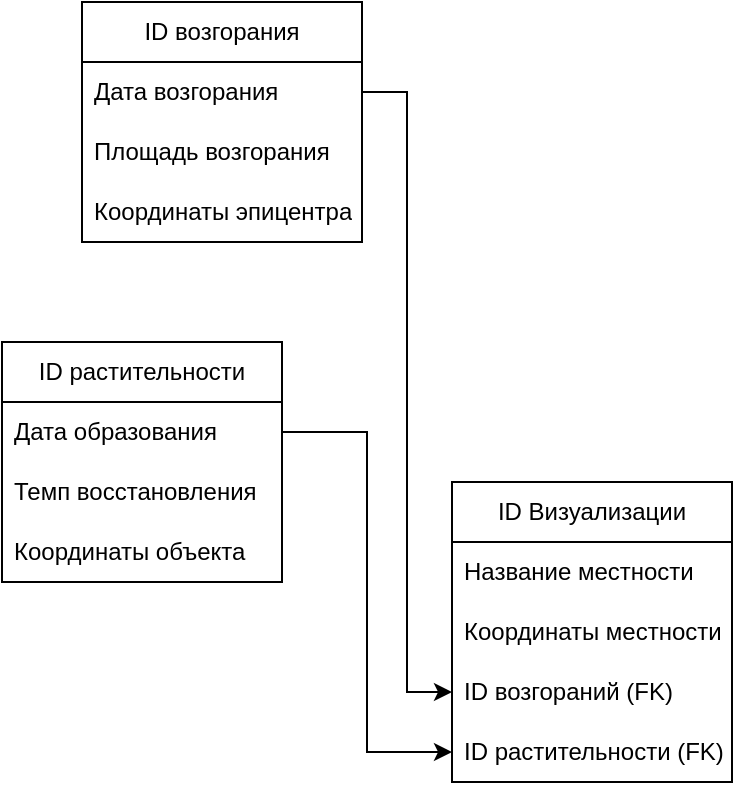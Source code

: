 <mxfile version="22.1.7" type="github">
  <diagram id="R2lEEEUBdFMjLlhIrx00" name="Page-1">
    <mxGraphModel dx="1235" dy="666" grid="1" gridSize="10" guides="1" tooltips="1" connect="1" arrows="1" fold="1" page="1" pageScale="1" pageWidth="850" pageHeight="1100" math="0" shadow="0" extFonts="Permanent Marker^https://fonts.googleapis.com/css?family=Permanent+Marker">
      <root>
        <mxCell id="0" />
        <mxCell id="1" parent="0" />
        <mxCell id="GILA-4fVAI7WXsewxJLm-1" value="ID Визуализации" style="swimlane;fontStyle=0;childLayout=stackLayout;horizontal=1;startSize=30;horizontalStack=0;resizeParent=1;resizeParentMax=0;resizeLast=0;collapsible=1;marginBottom=0;whiteSpace=wrap;html=1;" vertex="1" parent="1">
          <mxGeometry x="355" y="300" width="140" height="150" as="geometry" />
        </mxCell>
        <mxCell id="GILA-4fVAI7WXsewxJLm-2" value="Название местности" style="text;strokeColor=none;fillColor=none;align=left;verticalAlign=middle;spacingLeft=4;spacingRight=4;overflow=hidden;points=[[0,0.5],[1,0.5]];portConstraint=eastwest;rotatable=0;whiteSpace=wrap;html=1;" vertex="1" parent="GILA-4fVAI7WXsewxJLm-1">
          <mxGeometry y="30" width="140" height="30" as="geometry" />
        </mxCell>
        <mxCell id="GILA-4fVAI7WXsewxJLm-3" value="Координаты местности" style="text;strokeColor=none;fillColor=none;align=left;verticalAlign=middle;spacingLeft=4;spacingRight=4;overflow=hidden;points=[[0,0.5],[1,0.5]];portConstraint=eastwest;rotatable=0;whiteSpace=wrap;html=1;" vertex="1" parent="GILA-4fVAI7WXsewxJLm-1">
          <mxGeometry y="60" width="140" height="30" as="geometry" />
        </mxCell>
        <mxCell id="GILA-4fVAI7WXsewxJLm-4" value="&lt;div&gt;ID возгораний (FK)&lt;/div&gt;" style="text;strokeColor=none;fillColor=none;align=left;verticalAlign=middle;spacingLeft=4;spacingRight=4;overflow=hidden;points=[[0,0.5],[1,0.5]];portConstraint=eastwest;rotatable=0;whiteSpace=wrap;html=1;" vertex="1" parent="GILA-4fVAI7WXsewxJLm-1">
          <mxGeometry y="90" width="140" height="30" as="geometry" />
        </mxCell>
        <mxCell id="GILA-4fVAI7WXsewxJLm-5" value="&lt;div&gt;ID растительности (FK)&lt;/div&gt;" style="text;strokeColor=none;fillColor=none;align=left;verticalAlign=middle;spacingLeft=4;spacingRight=4;overflow=hidden;points=[[0,0.5],[1,0.5]];portConstraint=eastwest;rotatable=0;whiteSpace=wrap;html=1;" vertex="1" parent="GILA-4fVAI7WXsewxJLm-1">
          <mxGeometry y="120" width="140" height="30" as="geometry" />
        </mxCell>
        <mxCell id="GILA-4fVAI7WXsewxJLm-6" value="ID растительности" style="swimlane;fontStyle=0;childLayout=stackLayout;horizontal=1;startSize=30;horizontalStack=0;resizeParent=1;resizeParentMax=0;resizeLast=0;collapsible=1;marginBottom=0;whiteSpace=wrap;html=1;" vertex="1" parent="1">
          <mxGeometry x="130" y="230" width="140" height="120" as="geometry" />
        </mxCell>
        <mxCell id="GILA-4fVAI7WXsewxJLm-7" value="Дата образования" style="text;strokeColor=none;fillColor=none;align=left;verticalAlign=middle;spacingLeft=4;spacingRight=4;overflow=hidden;points=[[0,0.5],[1,0.5]];portConstraint=eastwest;rotatable=0;whiteSpace=wrap;html=1;" vertex="1" parent="GILA-4fVAI7WXsewxJLm-6">
          <mxGeometry y="30" width="140" height="30" as="geometry" />
        </mxCell>
        <mxCell id="GILA-4fVAI7WXsewxJLm-8" value="Темп восстановления" style="text;strokeColor=none;fillColor=none;align=left;verticalAlign=middle;spacingLeft=4;spacingRight=4;overflow=hidden;points=[[0,0.5],[1,0.5]];portConstraint=eastwest;rotatable=0;whiteSpace=wrap;html=1;" vertex="1" parent="GILA-4fVAI7WXsewxJLm-6">
          <mxGeometry y="60" width="140" height="30" as="geometry" />
        </mxCell>
        <mxCell id="GILA-4fVAI7WXsewxJLm-15" value="Координаты объекта" style="text;strokeColor=none;fillColor=none;align=left;verticalAlign=middle;spacingLeft=4;spacingRight=4;overflow=hidden;points=[[0,0.5],[1,0.5]];portConstraint=eastwest;rotatable=0;whiteSpace=wrap;html=1;" vertex="1" parent="GILA-4fVAI7WXsewxJLm-6">
          <mxGeometry y="90" width="140" height="30" as="geometry" />
        </mxCell>
        <mxCell id="GILA-4fVAI7WXsewxJLm-12" value="ID возгорания" style="swimlane;fontStyle=0;childLayout=stackLayout;horizontal=1;startSize=30;horizontalStack=0;resizeParent=1;resizeParentMax=0;resizeLast=0;collapsible=1;marginBottom=0;whiteSpace=wrap;html=1;" vertex="1" parent="1">
          <mxGeometry x="170" y="60" width="140" height="120" as="geometry" />
        </mxCell>
        <mxCell id="GILA-4fVAI7WXsewxJLm-13" value="Дата возгорания" style="text;strokeColor=none;fillColor=none;align=left;verticalAlign=middle;spacingLeft=4;spacingRight=4;overflow=hidden;points=[[0,0.5],[1,0.5]];portConstraint=eastwest;rotatable=0;whiteSpace=wrap;html=1;" vertex="1" parent="GILA-4fVAI7WXsewxJLm-12">
          <mxGeometry y="30" width="140" height="30" as="geometry" />
        </mxCell>
        <mxCell id="GILA-4fVAI7WXsewxJLm-14" value="Площадь возгорания" style="text;strokeColor=none;fillColor=none;align=left;verticalAlign=middle;spacingLeft=4;spacingRight=4;overflow=hidden;points=[[0,0.5],[1,0.5]];portConstraint=eastwest;rotatable=0;whiteSpace=wrap;html=1;" vertex="1" parent="GILA-4fVAI7WXsewxJLm-12">
          <mxGeometry y="60" width="140" height="30" as="geometry" />
        </mxCell>
        <mxCell id="GILA-4fVAI7WXsewxJLm-16" value="Координаты эпицентра" style="text;strokeColor=none;fillColor=none;align=left;verticalAlign=middle;spacingLeft=4;spacingRight=4;overflow=hidden;points=[[0,0.5],[1,0.5]];portConstraint=eastwest;rotatable=0;whiteSpace=wrap;html=1;" vertex="1" parent="GILA-4fVAI7WXsewxJLm-12">
          <mxGeometry y="90" width="140" height="30" as="geometry" />
        </mxCell>
        <mxCell id="GILA-4fVAI7WXsewxJLm-17" style="edgeStyle=orthogonalEdgeStyle;rounded=0;orthogonalLoop=1;jettySize=auto;html=1;entryX=0;entryY=0.5;entryDx=0;entryDy=0;" edge="1" parent="1" source="GILA-4fVAI7WXsewxJLm-7" target="GILA-4fVAI7WXsewxJLm-5">
          <mxGeometry relative="1" as="geometry" />
        </mxCell>
        <mxCell id="GILA-4fVAI7WXsewxJLm-18" style="edgeStyle=orthogonalEdgeStyle;rounded=0;orthogonalLoop=1;jettySize=auto;html=1;entryX=0;entryY=0.5;entryDx=0;entryDy=0;" edge="1" parent="1" source="GILA-4fVAI7WXsewxJLm-13" target="GILA-4fVAI7WXsewxJLm-4">
          <mxGeometry relative="1" as="geometry" />
        </mxCell>
      </root>
    </mxGraphModel>
  </diagram>
</mxfile>
